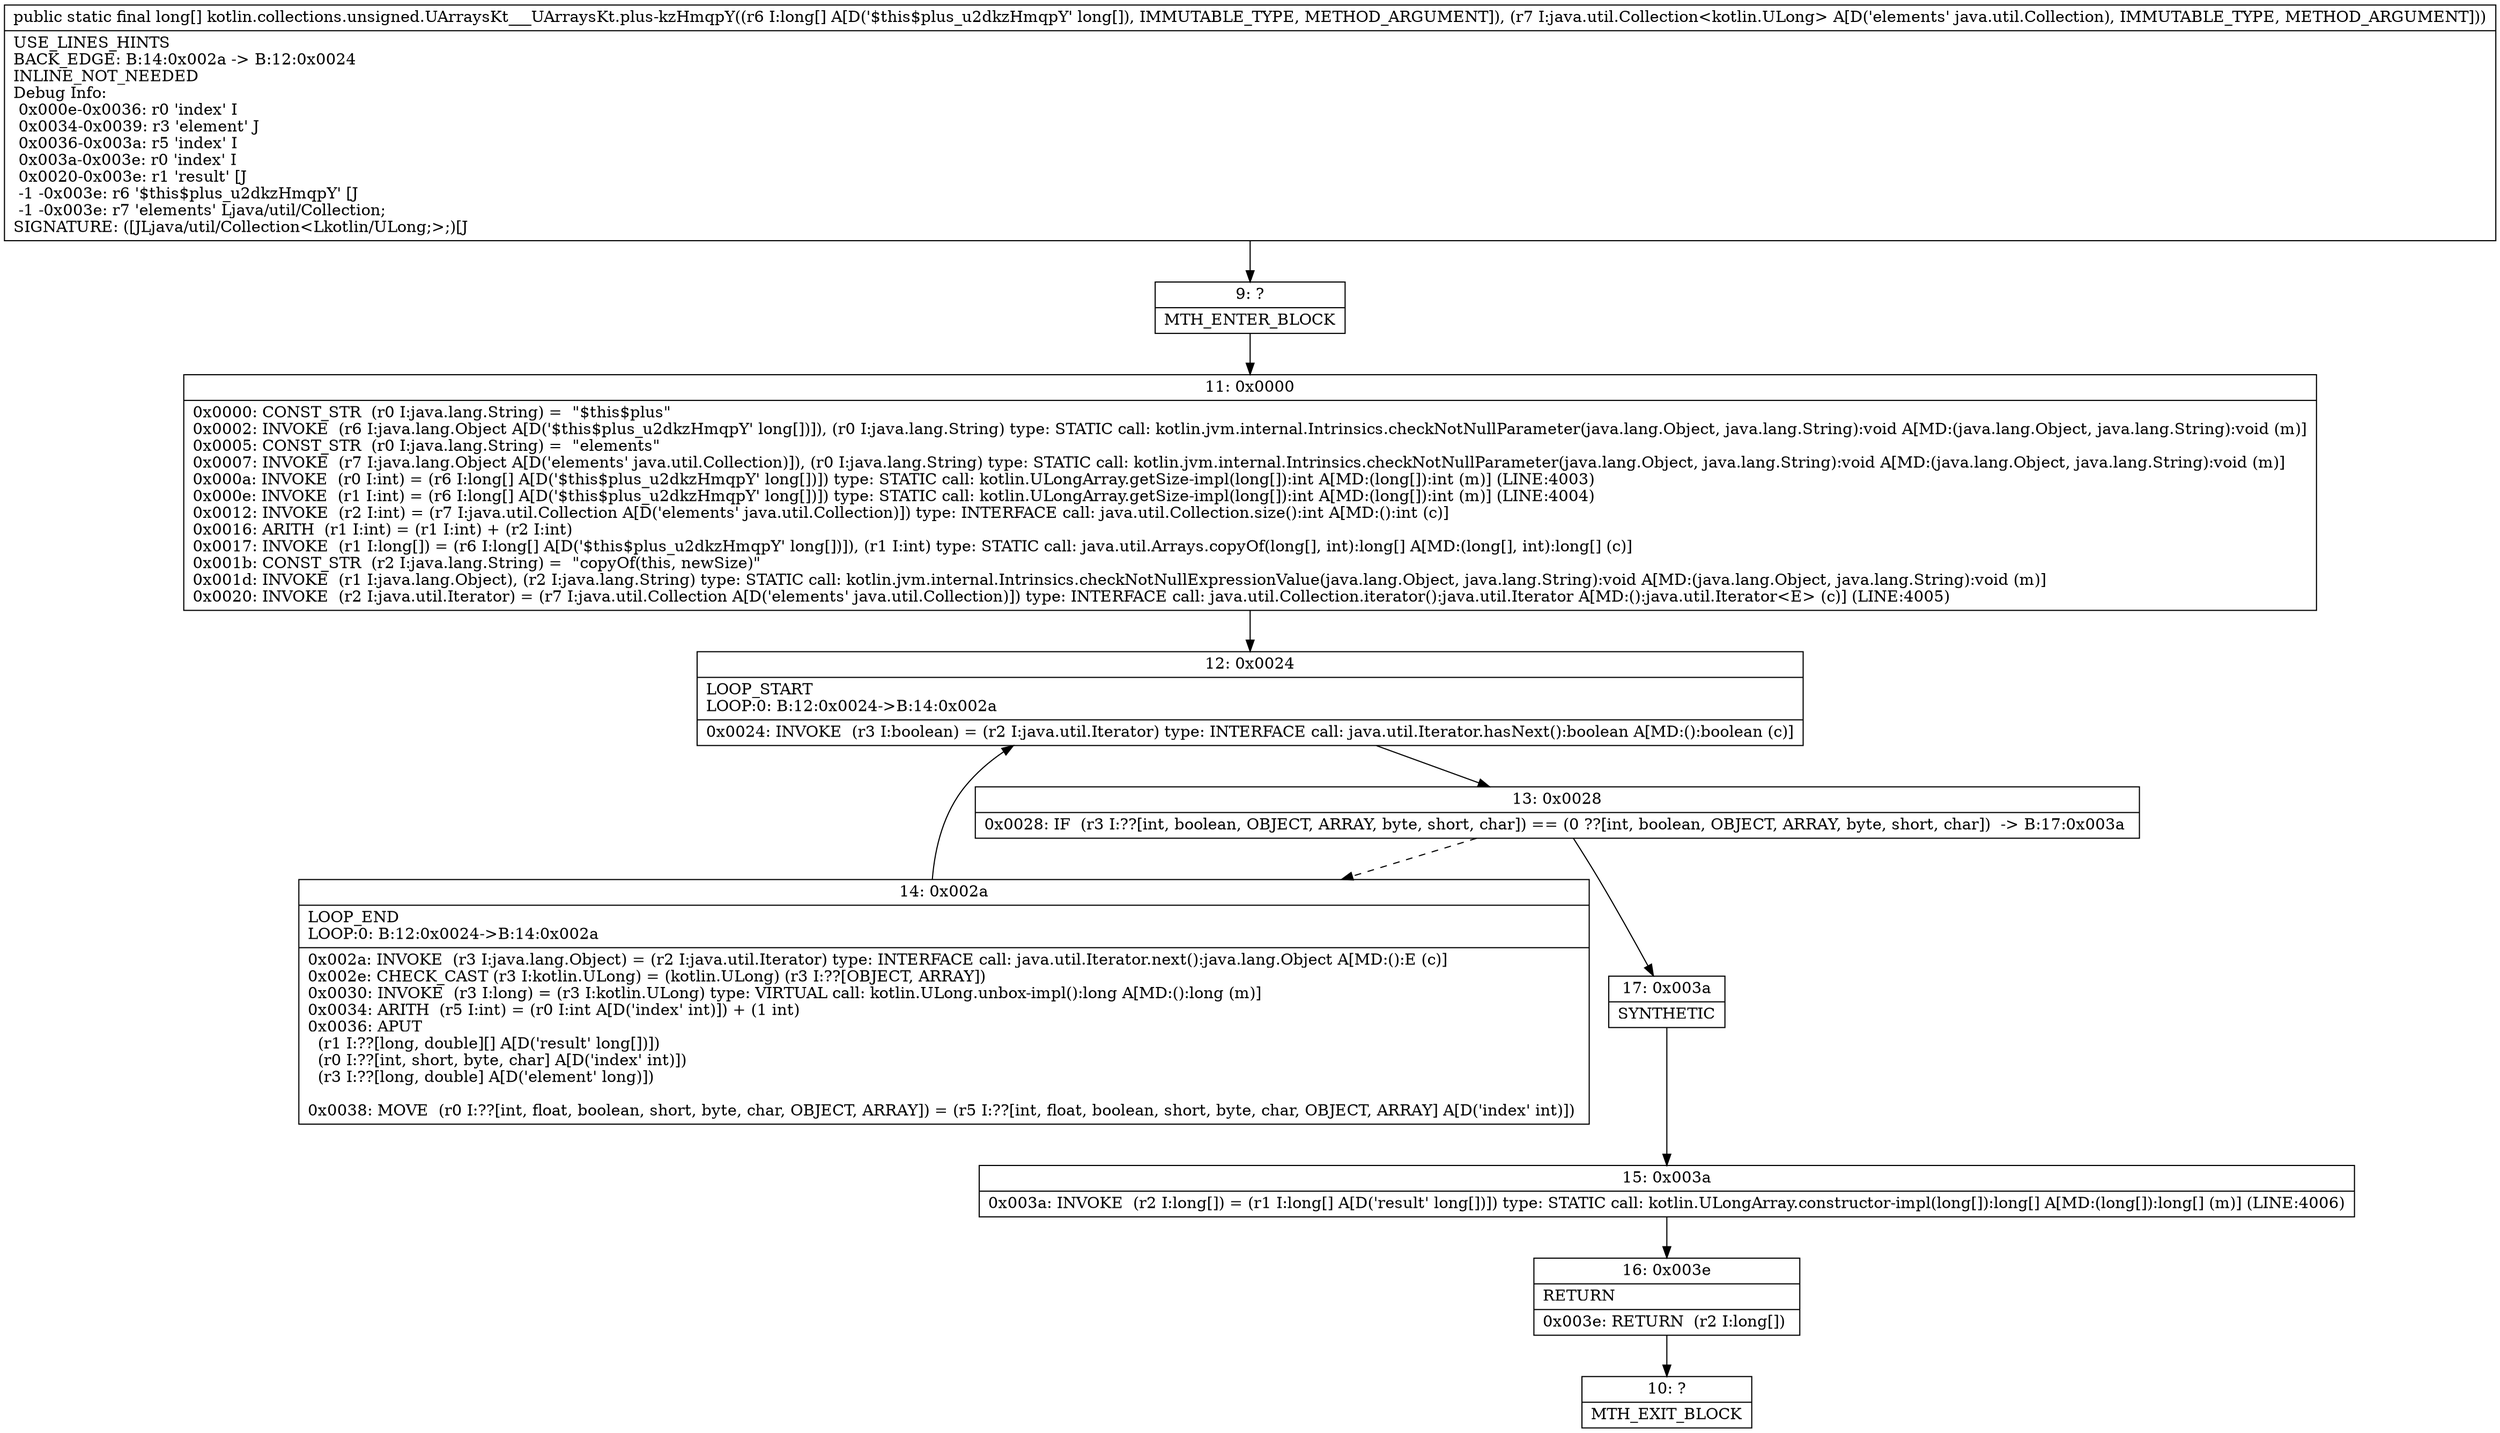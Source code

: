 digraph "CFG forkotlin.collections.unsigned.UArraysKt___UArraysKt.plus\-kzHmqpY([JLjava\/util\/Collection;)[J" {
Node_9 [shape=record,label="{9\:\ ?|MTH_ENTER_BLOCK\l}"];
Node_11 [shape=record,label="{11\:\ 0x0000|0x0000: CONST_STR  (r0 I:java.lang.String) =  \"$this$plus\" \l0x0002: INVOKE  (r6 I:java.lang.Object A[D('$this$plus_u2dkzHmqpY' long[])]), (r0 I:java.lang.String) type: STATIC call: kotlin.jvm.internal.Intrinsics.checkNotNullParameter(java.lang.Object, java.lang.String):void A[MD:(java.lang.Object, java.lang.String):void (m)]\l0x0005: CONST_STR  (r0 I:java.lang.String) =  \"elements\" \l0x0007: INVOKE  (r7 I:java.lang.Object A[D('elements' java.util.Collection)]), (r0 I:java.lang.String) type: STATIC call: kotlin.jvm.internal.Intrinsics.checkNotNullParameter(java.lang.Object, java.lang.String):void A[MD:(java.lang.Object, java.lang.String):void (m)]\l0x000a: INVOKE  (r0 I:int) = (r6 I:long[] A[D('$this$plus_u2dkzHmqpY' long[])]) type: STATIC call: kotlin.ULongArray.getSize\-impl(long[]):int A[MD:(long[]):int (m)] (LINE:4003)\l0x000e: INVOKE  (r1 I:int) = (r6 I:long[] A[D('$this$plus_u2dkzHmqpY' long[])]) type: STATIC call: kotlin.ULongArray.getSize\-impl(long[]):int A[MD:(long[]):int (m)] (LINE:4004)\l0x0012: INVOKE  (r2 I:int) = (r7 I:java.util.Collection A[D('elements' java.util.Collection)]) type: INTERFACE call: java.util.Collection.size():int A[MD:():int (c)]\l0x0016: ARITH  (r1 I:int) = (r1 I:int) + (r2 I:int) \l0x0017: INVOKE  (r1 I:long[]) = (r6 I:long[] A[D('$this$plus_u2dkzHmqpY' long[])]), (r1 I:int) type: STATIC call: java.util.Arrays.copyOf(long[], int):long[] A[MD:(long[], int):long[] (c)]\l0x001b: CONST_STR  (r2 I:java.lang.String) =  \"copyOf(this, newSize)\" \l0x001d: INVOKE  (r1 I:java.lang.Object), (r2 I:java.lang.String) type: STATIC call: kotlin.jvm.internal.Intrinsics.checkNotNullExpressionValue(java.lang.Object, java.lang.String):void A[MD:(java.lang.Object, java.lang.String):void (m)]\l0x0020: INVOKE  (r2 I:java.util.Iterator) = (r7 I:java.util.Collection A[D('elements' java.util.Collection)]) type: INTERFACE call: java.util.Collection.iterator():java.util.Iterator A[MD:():java.util.Iterator\<E\> (c)] (LINE:4005)\l}"];
Node_12 [shape=record,label="{12\:\ 0x0024|LOOP_START\lLOOP:0: B:12:0x0024\-\>B:14:0x002a\l|0x0024: INVOKE  (r3 I:boolean) = (r2 I:java.util.Iterator) type: INTERFACE call: java.util.Iterator.hasNext():boolean A[MD:():boolean (c)]\l}"];
Node_13 [shape=record,label="{13\:\ 0x0028|0x0028: IF  (r3 I:??[int, boolean, OBJECT, ARRAY, byte, short, char]) == (0 ??[int, boolean, OBJECT, ARRAY, byte, short, char])  \-\> B:17:0x003a \l}"];
Node_14 [shape=record,label="{14\:\ 0x002a|LOOP_END\lLOOP:0: B:12:0x0024\-\>B:14:0x002a\l|0x002a: INVOKE  (r3 I:java.lang.Object) = (r2 I:java.util.Iterator) type: INTERFACE call: java.util.Iterator.next():java.lang.Object A[MD:():E (c)]\l0x002e: CHECK_CAST (r3 I:kotlin.ULong) = (kotlin.ULong) (r3 I:??[OBJECT, ARRAY]) \l0x0030: INVOKE  (r3 I:long) = (r3 I:kotlin.ULong) type: VIRTUAL call: kotlin.ULong.unbox\-impl():long A[MD:():long (m)]\l0x0034: ARITH  (r5 I:int) = (r0 I:int A[D('index' int)]) + (1 int) \l0x0036: APUT  \l  (r1 I:??[long, double][] A[D('result' long[])])\l  (r0 I:??[int, short, byte, char] A[D('index' int)])\l  (r3 I:??[long, double] A[D('element' long)])\l \l0x0038: MOVE  (r0 I:??[int, float, boolean, short, byte, char, OBJECT, ARRAY]) = (r5 I:??[int, float, boolean, short, byte, char, OBJECT, ARRAY] A[D('index' int)]) \l}"];
Node_17 [shape=record,label="{17\:\ 0x003a|SYNTHETIC\l}"];
Node_15 [shape=record,label="{15\:\ 0x003a|0x003a: INVOKE  (r2 I:long[]) = (r1 I:long[] A[D('result' long[])]) type: STATIC call: kotlin.ULongArray.constructor\-impl(long[]):long[] A[MD:(long[]):long[] (m)] (LINE:4006)\l}"];
Node_16 [shape=record,label="{16\:\ 0x003e|RETURN\l|0x003e: RETURN  (r2 I:long[]) \l}"];
Node_10 [shape=record,label="{10\:\ ?|MTH_EXIT_BLOCK\l}"];
MethodNode[shape=record,label="{public static final long[] kotlin.collections.unsigned.UArraysKt___UArraysKt.plus\-kzHmqpY((r6 I:long[] A[D('$this$plus_u2dkzHmqpY' long[]), IMMUTABLE_TYPE, METHOD_ARGUMENT]), (r7 I:java.util.Collection\<kotlin.ULong\> A[D('elements' java.util.Collection), IMMUTABLE_TYPE, METHOD_ARGUMENT]))  | USE_LINES_HINTS\lBACK_EDGE: B:14:0x002a \-\> B:12:0x0024\lINLINE_NOT_NEEDED\lDebug Info:\l  0x000e\-0x0036: r0 'index' I\l  0x0034\-0x0039: r3 'element' J\l  0x0036\-0x003a: r5 'index' I\l  0x003a\-0x003e: r0 'index' I\l  0x0020\-0x003e: r1 'result' [J\l  \-1 \-0x003e: r6 '$this$plus_u2dkzHmqpY' [J\l  \-1 \-0x003e: r7 'elements' Ljava\/util\/Collection;\lSIGNATURE: ([JLjava\/util\/Collection\<Lkotlin\/ULong;\>;)[J\l}"];
MethodNode -> Node_9;Node_9 -> Node_11;
Node_11 -> Node_12;
Node_12 -> Node_13;
Node_13 -> Node_14[style=dashed];
Node_13 -> Node_17;
Node_14 -> Node_12;
Node_17 -> Node_15;
Node_15 -> Node_16;
Node_16 -> Node_10;
}

